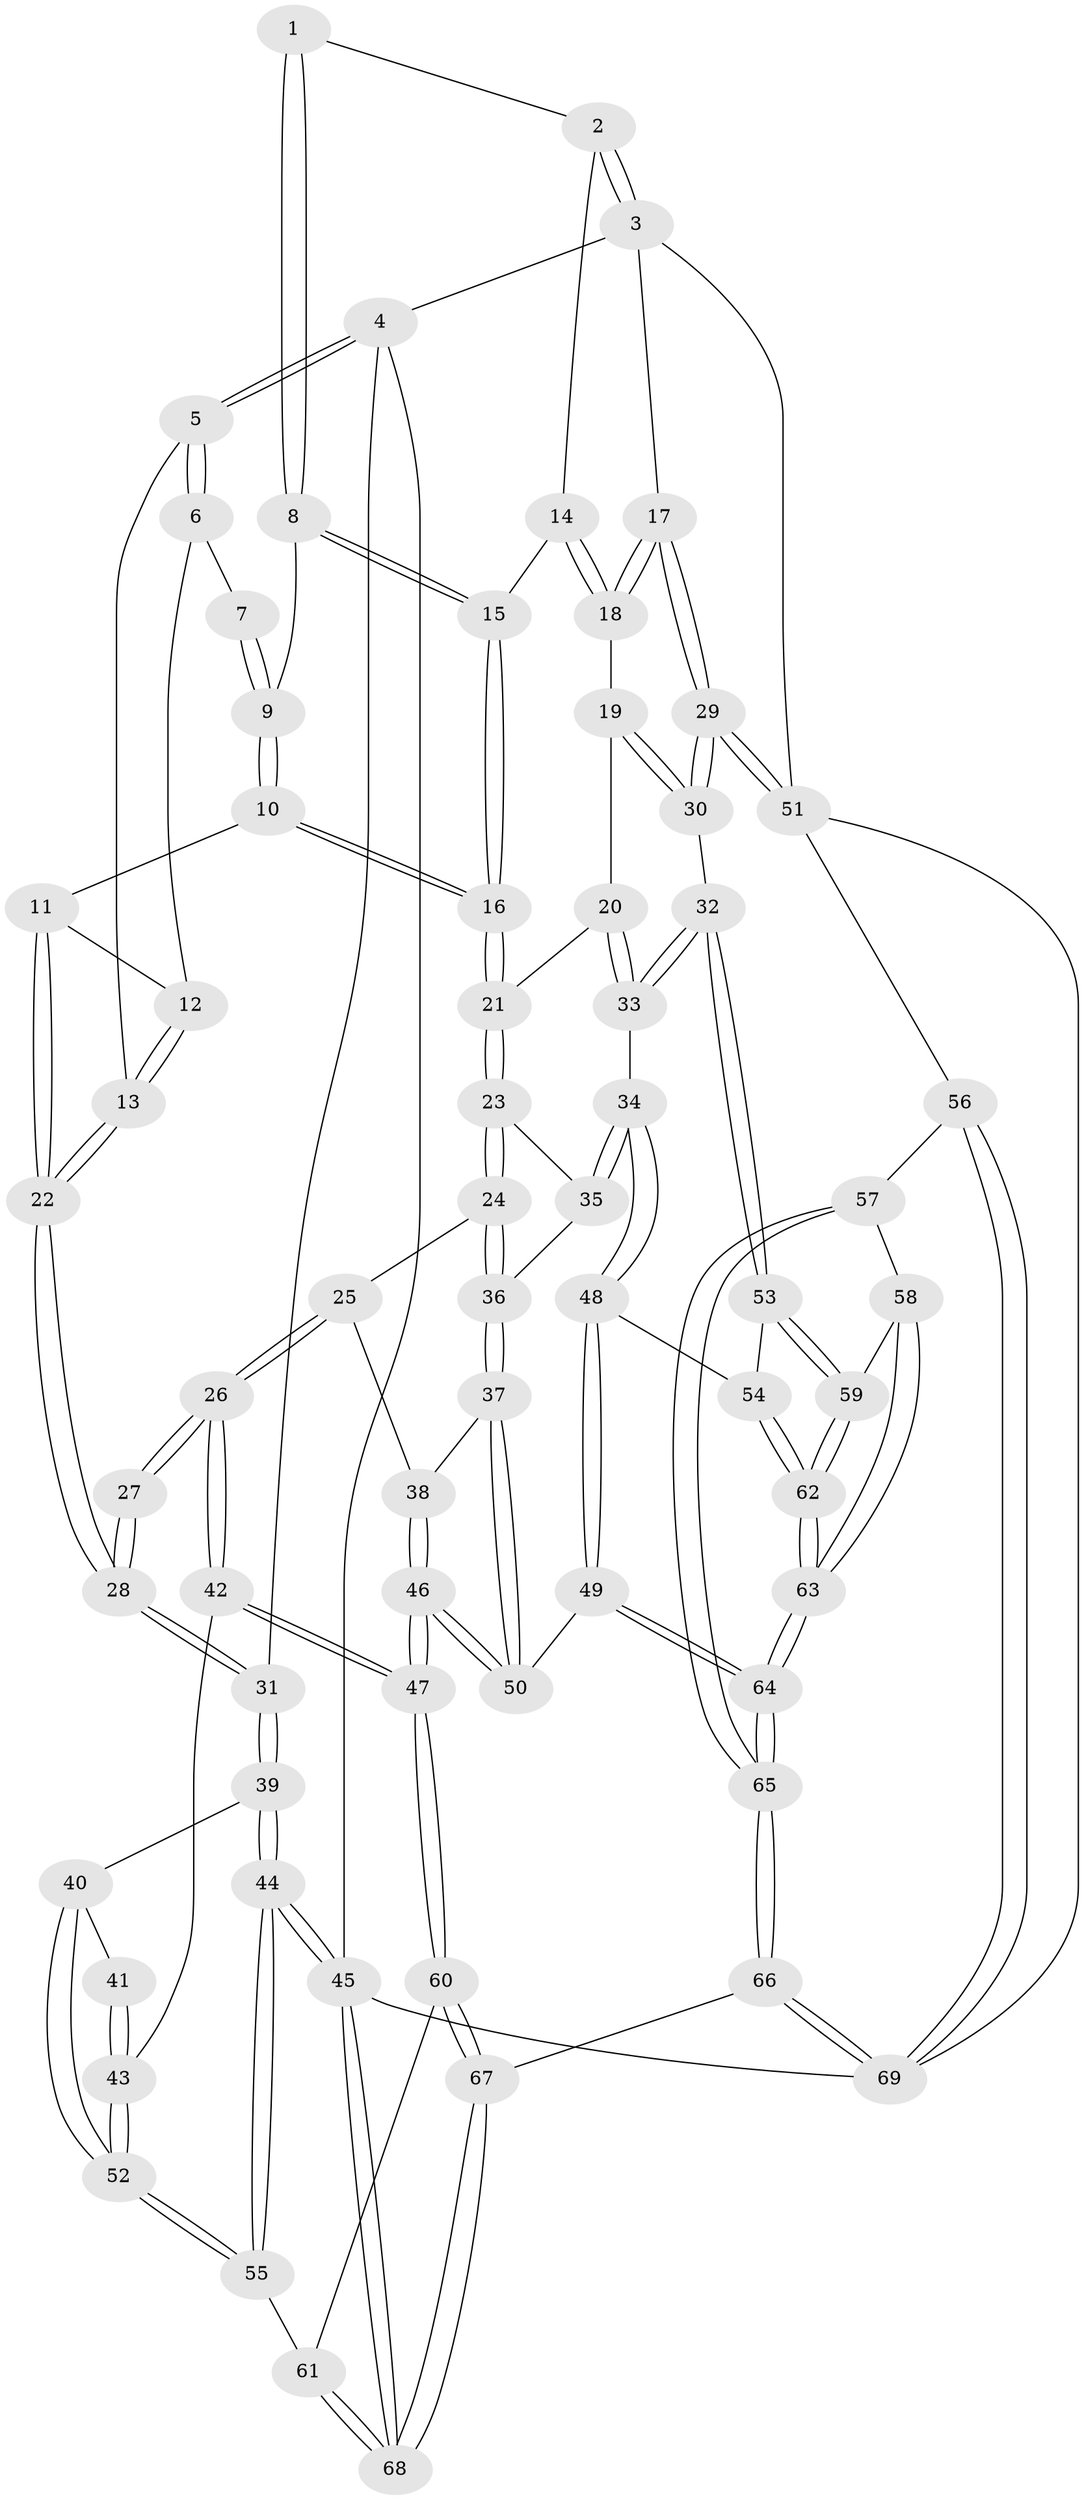 // coarse degree distribution, {3: 0.4642857142857143, 4: 0.4642857142857143, 2: 0.03571428571428571, 5: 0.03571428571428571}
// Generated by graph-tools (version 1.1) at 2025/38/03/04/25 23:38:26]
// undirected, 69 vertices, 169 edges
graph export_dot {
  node [color=gray90,style=filled];
  1 [pos="+0.6120378894480719+0"];
  2 [pos="+0.8211244896043824+0"];
  3 [pos="+1+0"];
  4 [pos="+0+0"];
  5 [pos="+0+0"];
  6 [pos="+0.24503658302731257+0"];
  7 [pos="+0.3567989549363327+0"];
  8 [pos="+0.5688563042366527+0.07809152930559578"];
  9 [pos="+0.40443462965197685+0"];
  10 [pos="+0.4263160625117045+0.2047762518301606"];
  11 [pos="+0.3484825898040384+0.21531653247505808"];
  12 [pos="+0.25219095019228815+0"];
  13 [pos="+0.26781777599435147+0.24021043456702457"];
  14 [pos="+0.7090171356809549+0.10586823084981441"];
  15 [pos="+0.5684889768650555+0.09576805318269133"];
  16 [pos="+0.4812743718883062+0.21809820473816485"];
  17 [pos="+1+0.1893099207987109"];
  18 [pos="+0.7978827894984936+0.22398553831926662"];
  19 [pos="+0.7238259039674262+0.2779973807376934"];
  20 [pos="+0.6390367822155167+0.3190691167819131"];
  21 [pos="+0.5541387504449845+0.3091098143472228"];
  22 [pos="+0.2694343827324864+0.24412771947776943"];
  23 [pos="+0.535304245805955+0.354183036457929"];
  24 [pos="+0.3467762904770118+0.43961853981050353"];
  25 [pos="+0.3421437288467911+0.44051943482143596"];
  26 [pos="+0.2697240581080337+0.421693660644759"];
  27 [pos="+0.237370485222001+0.3666322610460225"];
  28 [pos="+0.26802240574548253+0.24553616819749483"];
  29 [pos="+1+0.445557918644197"];
  30 [pos="+0.8678307698088861+0.5179773131782704"];
  31 [pos="+0+0.1295838923718794"];
  32 [pos="+0.8073892964569072+0.5460714316366166"];
  33 [pos="+0.723961252067251+0.4971794762909683"];
  34 [pos="+0.6155221713587223+0.5385126707571862"];
  35 [pos="+0.531005251921416+0.38742871262528505"];
  36 [pos="+0.4855919246397019+0.4875584728397645"];
  37 [pos="+0.4748579694605246+0.5451175786797157"];
  38 [pos="+0.3760056531018986+0.4901348417930455"];
  39 [pos="+0+0.378695018531252"];
  40 [pos="+0+0.4169478954834171"];
  41 [pos="+0.15736600633784978+0.39596799304890057"];
  42 [pos="+0.25842456005257475+0.5742441602411975"];
  43 [pos="+0.134602594760453+0.6029383257198817"];
  44 [pos="+0+0.6707390267284097"];
  45 [pos="+0+1"];
  46 [pos="+0.34843082247904794+0.6555307606600393"];
  47 [pos="+0.346089510599317+0.6564877016290739"];
  48 [pos="+0.5461357032695199+0.6341125368928114"];
  49 [pos="+0.5327680490199328+0.6419110576393185"];
  50 [pos="+0.48240021703684255+0.6189825361599196"];
  51 [pos="+1+0.7201063677150301"];
  52 [pos="+0.132687342714035+0.6039443167377516"];
  53 [pos="+0.7901010688897548+0.5941610796281283"];
  54 [pos="+0.7082609510079375+0.6362987677684007"];
  55 [pos="+0.07825398234550822+0.7011571284077258"];
  56 [pos="+0.9285150209655402+0.7987143406823455"];
  57 [pos="+0.9110790593980713+0.7935516162186513"];
  58 [pos="+0.8482054730249825+0.7497112032317812"];
  59 [pos="+0.8020735794705439+0.651725468600135"];
  60 [pos="+0.31991912903060155+0.7395618487659716"];
  61 [pos="+0.10214143886977076+0.7341898635581753"];
  62 [pos="+0.6651780211228749+0.7980369528247409"];
  63 [pos="+0.6547329973935209+0.8192525078660323"];
  64 [pos="+0.598853387425889+0.8715854045002205"];
  65 [pos="+0.5716704764204509+0.9978979752456524"];
  66 [pos="+0.5494599725177892+1"];
  67 [pos="+0.3905431574658407+1"];
  68 [pos="+0.1425524347640518+1"];
  69 [pos="+0.800900158187212+1"];
  1 -- 2;
  1 -- 8;
  1 -- 8;
  2 -- 3;
  2 -- 3;
  2 -- 14;
  3 -- 4;
  3 -- 17;
  3 -- 51;
  4 -- 5;
  4 -- 5;
  4 -- 31;
  4 -- 45;
  5 -- 6;
  5 -- 6;
  5 -- 13;
  6 -- 7;
  6 -- 12;
  7 -- 9;
  7 -- 9;
  8 -- 9;
  8 -- 15;
  8 -- 15;
  9 -- 10;
  9 -- 10;
  10 -- 11;
  10 -- 16;
  10 -- 16;
  11 -- 12;
  11 -- 22;
  11 -- 22;
  12 -- 13;
  12 -- 13;
  13 -- 22;
  13 -- 22;
  14 -- 15;
  14 -- 18;
  14 -- 18;
  15 -- 16;
  15 -- 16;
  16 -- 21;
  16 -- 21;
  17 -- 18;
  17 -- 18;
  17 -- 29;
  17 -- 29;
  18 -- 19;
  19 -- 20;
  19 -- 30;
  19 -- 30;
  20 -- 21;
  20 -- 33;
  20 -- 33;
  21 -- 23;
  21 -- 23;
  22 -- 28;
  22 -- 28;
  23 -- 24;
  23 -- 24;
  23 -- 35;
  24 -- 25;
  24 -- 36;
  24 -- 36;
  25 -- 26;
  25 -- 26;
  25 -- 38;
  26 -- 27;
  26 -- 27;
  26 -- 42;
  26 -- 42;
  27 -- 28;
  27 -- 28;
  28 -- 31;
  28 -- 31;
  29 -- 30;
  29 -- 30;
  29 -- 51;
  29 -- 51;
  30 -- 32;
  31 -- 39;
  31 -- 39;
  32 -- 33;
  32 -- 33;
  32 -- 53;
  32 -- 53;
  33 -- 34;
  34 -- 35;
  34 -- 35;
  34 -- 48;
  34 -- 48;
  35 -- 36;
  36 -- 37;
  36 -- 37;
  37 -- 38;
  37 -- 50;
  37 -- 50;
  38 -- 46;
  38 -- 46;
  39 -- 40;
  39 -- 44;
  39 -- 44;
  40 -- 41;
  40 -- 52;
  40 -- 52;
  41 -- 43;
  41 -- 43;
  42 -- 43;
  42 -- 47;
  42 -- 47;
  43 -- 52;
  43 -- 52;
  44 -- 45;
  44 -- 45;
  44 -- 55;
  44 -- 55;
  45 -- 68;
  45 -- 68;
  45 -- 69;
  46 -- 47;
  46 -- 47;
  46 -- 50;
  46 -- 50;
  47 -- 60;
  47 -- 60;
  48 -- 49;
  48 -- 49;
  48 -- 54;
  49 -- 50;
  49 -- 64;
  49 -- 64;
  51 -- 56;
  51 -- 69;
  52 -- 55;
  52 -- 55;
  53 -- 54;
  53 -- 59;
  53 -- 59;
  54 -- 62;
  54 -- 62;
  55 -- 61;
  56 -- 57;
  56 -- 69;
  56 -- 69;
  57 -- 58;
  57 -- 65;
  57 -- 65;
  58 -- 59;
  58 -- 63;
  58 -- 63;
  59 -- 62;
  59 -- 62;
  60 -- 61;
  60 -- 67;
  60 -- 67;
  61 -- 68;
  61 -- 68;
  62 -- 63;
  62 -- 63;
  63 -- 64;
  63 -- 64;
  64 -- 65;
  64 -- 65;
  65 -- 66;
  65 -- 66;
  66 -- 67;
  66 -- 69;
  66 -- 69;
  67 -- 68;
  67 -- 68;
}
